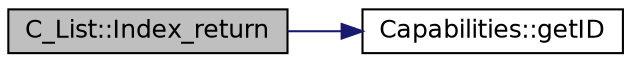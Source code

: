digraph "C_List::Index_return"
{
 // LATEX_PDF_SIZE
  edge [fontname="Helvetica",fontsize="12",labelfontname="Helvetica",labelfontsize="12"];
  node [fontname="Helvetica",fontsize="12",shape=record];
  rankdir="LR";
  Node1 [label="C_List::Index_return",height=0.2,width=0.4,color="black", fillcolor="grey75", style="filled", fontcolor="black",tooltip="Оголошення методу що повертає обьект визначивши його по дентифікатору"];
  Node1 -> Node2 [color="midnightblue",fontsize="12",style="solid",fontname="Helvetica"];
  Node2 [label="Capabilities::getID",height=0.2,width=0.4,color="black", fillcolor="white", style="filled",URL="$class_capabilities.html#ae6b8df73f7541c6aec415a1349d81609",tooltip=" "];
}
